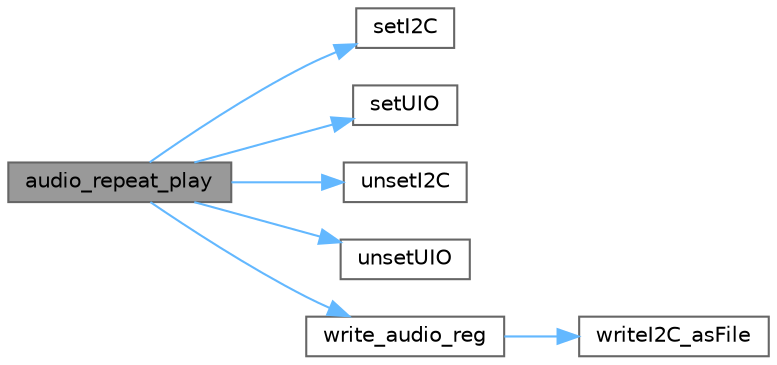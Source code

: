 digraph "audio_repeat_play"
{
 // LATEX_PDF_SIZE
  bgcolor="transparent";
  edge [fontname=Helvetica,fontsize=10,labelfontname=Helvetica,labelfontsize=10];
  node [fontname=Helvetica,fontsize=10,shape=box,height=0.2,width=0.4];
  rankdir="LR";
  Node1 [id="Node000001",label="audio_repeat_play",height=0.2,width=0.4,color="gray40", fillcolor="grey60", style="filled", fontcolor="black",tooltip="Function to play one audio fragment for multiple repititions."];
  Node1 -> Node2 [id="edge1_Node000001_Node000002",color="steelblue1",style="solid",tooltip=" "];
  Node2 [id="Node000002",label="setI2C",height=0.2,width=0.4,color="grey40", fillcolor="white", style="filled",URL="$empty-library_2i2cps_8c.html#a423d97e7bbc2c26785d9a5de31d2f220",tooltip=" "];
  Node1 -> Node3 [id="edge2_Node000001_Node000003",color="steelblue1",style="solid",tooltip=" "];
  Node3 [id="Node000003",label="setUIO",height=0.2,width=0.4,color="grey40", fillcolor="white", style="filled",URL="$empty-library_2uio_8c.html#a3dc49c1ca82ae1553a4f77f6ceac0254",tooltip=" "];
  Node1 -> Node4 [id="edge3_Node000001_Node000004",color="steelblue1",style="solid",tooltip=" "];
  Node4 [id="Node000004",label="unsetI2C",height=0.2,width=0.4,color="grey40", fillcolor="white", style="filled",URL="$empty-library_2i2cps_8c.html#a8fbf09bd758928bc8f434d96957ec40f",tooltip=" "];
  Node1 -> Node5 [id="edge4_Node000001_Node000005",color="steelblue1",style="solid",tooltip=" "];
  Node5 [id="Node000005",label="unsetUIO",height=0.2,width=0.4,color="grey40", fillcolor="white", style="filled",URL="$empty-library_2uio_8c.html#a59a8a2b5a485df4f125d7c4f71f48b6f",tooltip=" "];
  Node1 -> Node6 [id="edge5_Node000001_Node000006",color="steelblue1",style="solid",tooltip=" "];
  Node6 [id="Node000006",label="write_audio_reg",height=0.2,width=0.4,color="grey40", fillcolor="white", style="filled",URL="$group__AUDIO.html#ga3ec4d5593965dc8b93d40e80e2143902",tooltip=" "];
  Node6 -> Node7 [id="edge6_Node000006_Node000007",color="steelblue1",style="solid",tooltip=" "];
  Node7 [id="Node000007",label="writeI2C_asFile",height=0.2,width=0.4,color="grey40", fillcolor="white", style="filled",URL="$empty-library_2i2cps_8c.html#a655bf0c0118a9dff569ee054c0a395f1",tooltip=" "];
}
